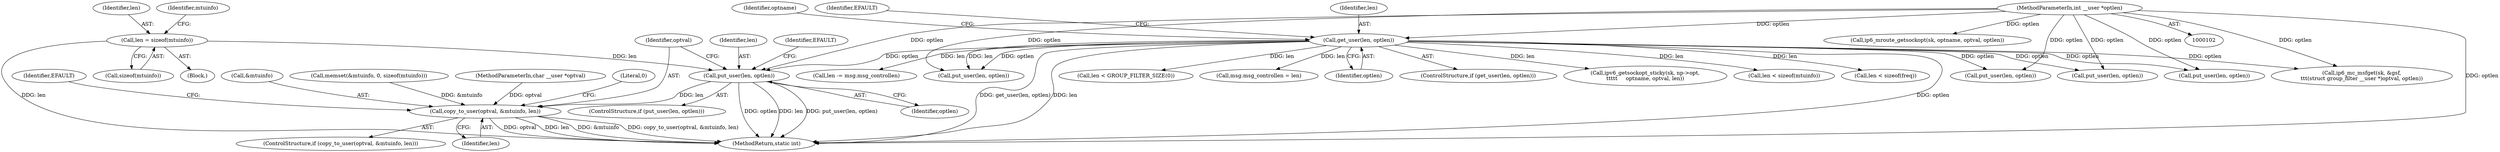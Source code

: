 digraph "0_linux_45f6fad84cc305103b28d73482b344d7f5b76f39_10@pointer" {
"1000736" [label="(Call,put_user(len, optlen))"];
"1000703" [label="(Call,len = sizeof(mtuinfo))"];
"1000127" [label="(Call,get_user(len, optlen))"];
"1000107" [label="(MethodParameterIn,int __user *optlen)"];
"1000743" [label="(Call,copy_to_user(optval, &mtuinfo, len))"];
"1000747" [label="(Identifier,len)"];
"1000752" [label="(Literal,0)"];
"1000134" [label="(Identifier,optname)"];
"1000471" [label="(Call,len -= msg.msg_controllen)"];
"1000705" [label="(Call,sizeof(mtuinfo))"];
"1000744" [label="(Identifier,optval)"];
"1000709" [label="(Identifier,mtuinfo)"];
"1000692" [label="(Block,)"];
"1000742" [label="(ControlStructure,if (copy_to_user(optval, &mtuinfo, len)))"];
"1000703" [label="(Call,len = sizeof(mtuinfo))"];
"1000741" [label="(Identifier,EFAULT)"];
"1000107" [label="(MethodParameterIn,int __user *optlen)"];
"1000738" [label="(Identifier,optlen)"];
"1000875" [label="(Call,len < sizeof(freq))"];
"1001015" [label="(Call,put_user(len, optlen))"];
"1000750" [label="(Identifier,EFAULT)"];
"1000178" [label="(Call,len < GROUP_FILTER_SIZE(0))"];
"1000240" [label="(Call,msg.msg_controllen = len)"];
"1000132" [label="(Identifier,EFAULT)"];
"1000745" [label="(Call,&mtuinfo)"];
"1000707" [label="(Call,memset(&mtuinfo, 0, sizeof(mtuinfo)))"];
"1000127" [label="(Call,get_user(len, optlen))"];
"1000743" [label="(Call,copy_to_user(optval, &mtuinfo, len))"];
"1000704" [label="(Identifier,len)"];
"1000477" [label="(Call,put_user(len, optlen))"];
"1001032" [label="(MethodReturn,static int)"];
"1000735" [label="(ControlStructure,if (put_user(len, optlen)))"];
"1000737" [label="(Identifier,len)"];
"1000121" [label="(Call,ip6_mroute_getsockopt(sk, optname, optval, optlen))"];
"1000129" [label="(Identifier,optlen)"];
"1000604" [label="(Call,put_user(len, optlen))"];
"1000126" [label="(ControlStructure,if (get_user(len, optlen)))"];
"1000210" [label="(Call,ip6_mc_msfget(sk, &gsf,\n\t\t\t(struct group_filter __user *)optval, optlen))"];
"1000930" [label="(Call,put_user(len, optlen))"];
"1000587" [label="(Call,ipv6_getsockopt_sticky(sk, np->opt,\n\t\t\t\t\t     optname, optval, len))"];
"1000696" [label="(Call,len < sizeof(mtuinfo))"];
"1000128" [label="(Identifier,len)"];
"1000736" [label="(Call,put_user(len, optlen))"];
"1000106" [label="(MethodParameterIn,char __user *optval)"];
"1000736" -> "1000735"  [label="AST: "];
"1000736" -> "1000738"  [label="CFG: "];
"1000737" -> "1000736"  [label="AST: "];
"1000738" -> "1000736"  [label="AST: "];
"1000741" -> "1000736"  [label="CFG: "];
"1000744" -> "1000736"  [label="CFG: "];
"1000736" -> "1001032"  [label="DDG: optlen"];
"1000736" -> "1001032"  [label="DDG: len"];
"1000736" -> "1001032"  [label="DDG: put_user(len, optlen)"];
"1000703" -> "1000736"  [label="DDG: len"];
"1000127" -> "1000736"  [label="DDG: optlen"];
"1000107" -> "1000736"  [label="DDG: optlen"];
"1000736" -> "1000743"  [label="DDG: len"];
"1000703" -> "1000692"  [label="AST: "];
"1000703" -> "1000705"  [label="CFG: "];
"1000704" -> "1000703"  [label="AST: "];
"1000705" -> "1000703"  [label="AST: "];
"1000709" -> "1000703"  [label="CFG: "];
"1000703" -> "1001032"  [label="DDG: len"];
"1000127" -> "1000126"  [label="AST: "];
"1000127" -> "1000129"  [label="CFG: "];
"1000128" -> "1000127"  [label="AST: "];
"1000129" -> "1000127"  [label="AST: "];
"1000132" -> "1000127"  [label="CFG: "];
"1000134" -> "1000127"  [label="CFG: "];
"1000127" -> "1001032"  [label="DDG: optlen"];
"1000127" -> "1001032"  [label="DDG: get_user(len, optlen)"];
"1000127" -> "1001032"  [label="DDG: len"];
"1000107" -> "1000127"  [label="DDG: optlen"];
"1000127" -> "1000178"  [label="DDG: len"];
"1000127" -> "1000210"  [label="DDG: optlen"];
"1000127" -> "1000240"  [label="DDG: len"];
"1000127" -> "1000471"  [label="DDG: len"];
"1000127" -> "1000477"  [label="DDG: optlen"];
"1000127" -> "1000587"  [label="DDG: len"];
"1000127" -> "1000604"  [label="DDG: optlen"];
"1000127" -> "1000696"  [label="DDG: len"];
"1000127" -> "1000875"  [label="DDG: len"];
"1000127" -> "1000930"  [label="DDG: optlen"];
"1000127" -> "1001015"  [label="DDG: len"];
"1000127" -> "1001015"  [label="DDG: optlen"];
"1000107" -> "1000102"  [label="AST: "];
"1000107" -> "1001032"  [label="DDG: optlen"];
"1000107" -> "1000121"  [label="DDG: optlen"];
"1000107" -> "1000210"  [label="DDG: optlen"];
"1000107" -> "1000477"  [label="DDG: optlen"];
"1000107" -> "1000604"  [label="DDG: optlen"];
"1000107" -> "1000930"  [label="DDG: optlen"];
"1000107" -> "1001015"  [label="DDG: optlen"];
"1000743" -> "1000742"  [label="AST: "];
"1000743" -> "1000747"  [label="CFG: "];
"1000744" -> "1000743"  [label="AST: "];
"1000745" -> "1000743"  [label="AST: "];
"1000747" -> "1000743"  [label="AST: "];
"1000750" -> "1000743"  [label="CFG: "];
"1000752" -> "1000743"  [label="CFG: "];
"1000743" -> "1001032"  [label="DDG: optval"];
"1000743" -> "1001032"  [label="DDG: len"];
"1000743" -> "1001032"  [label="DDG: &mtuinfo"];
"1000743" -> "1001032"  [label="DDG: copy_to_user(optval, &mtuinfo, len)"];
"1000106" -> "1000743"  [label="DDG: optval"];
"1000707" -> "1000743"  [label="DDG: &mtuinfo"];
}
